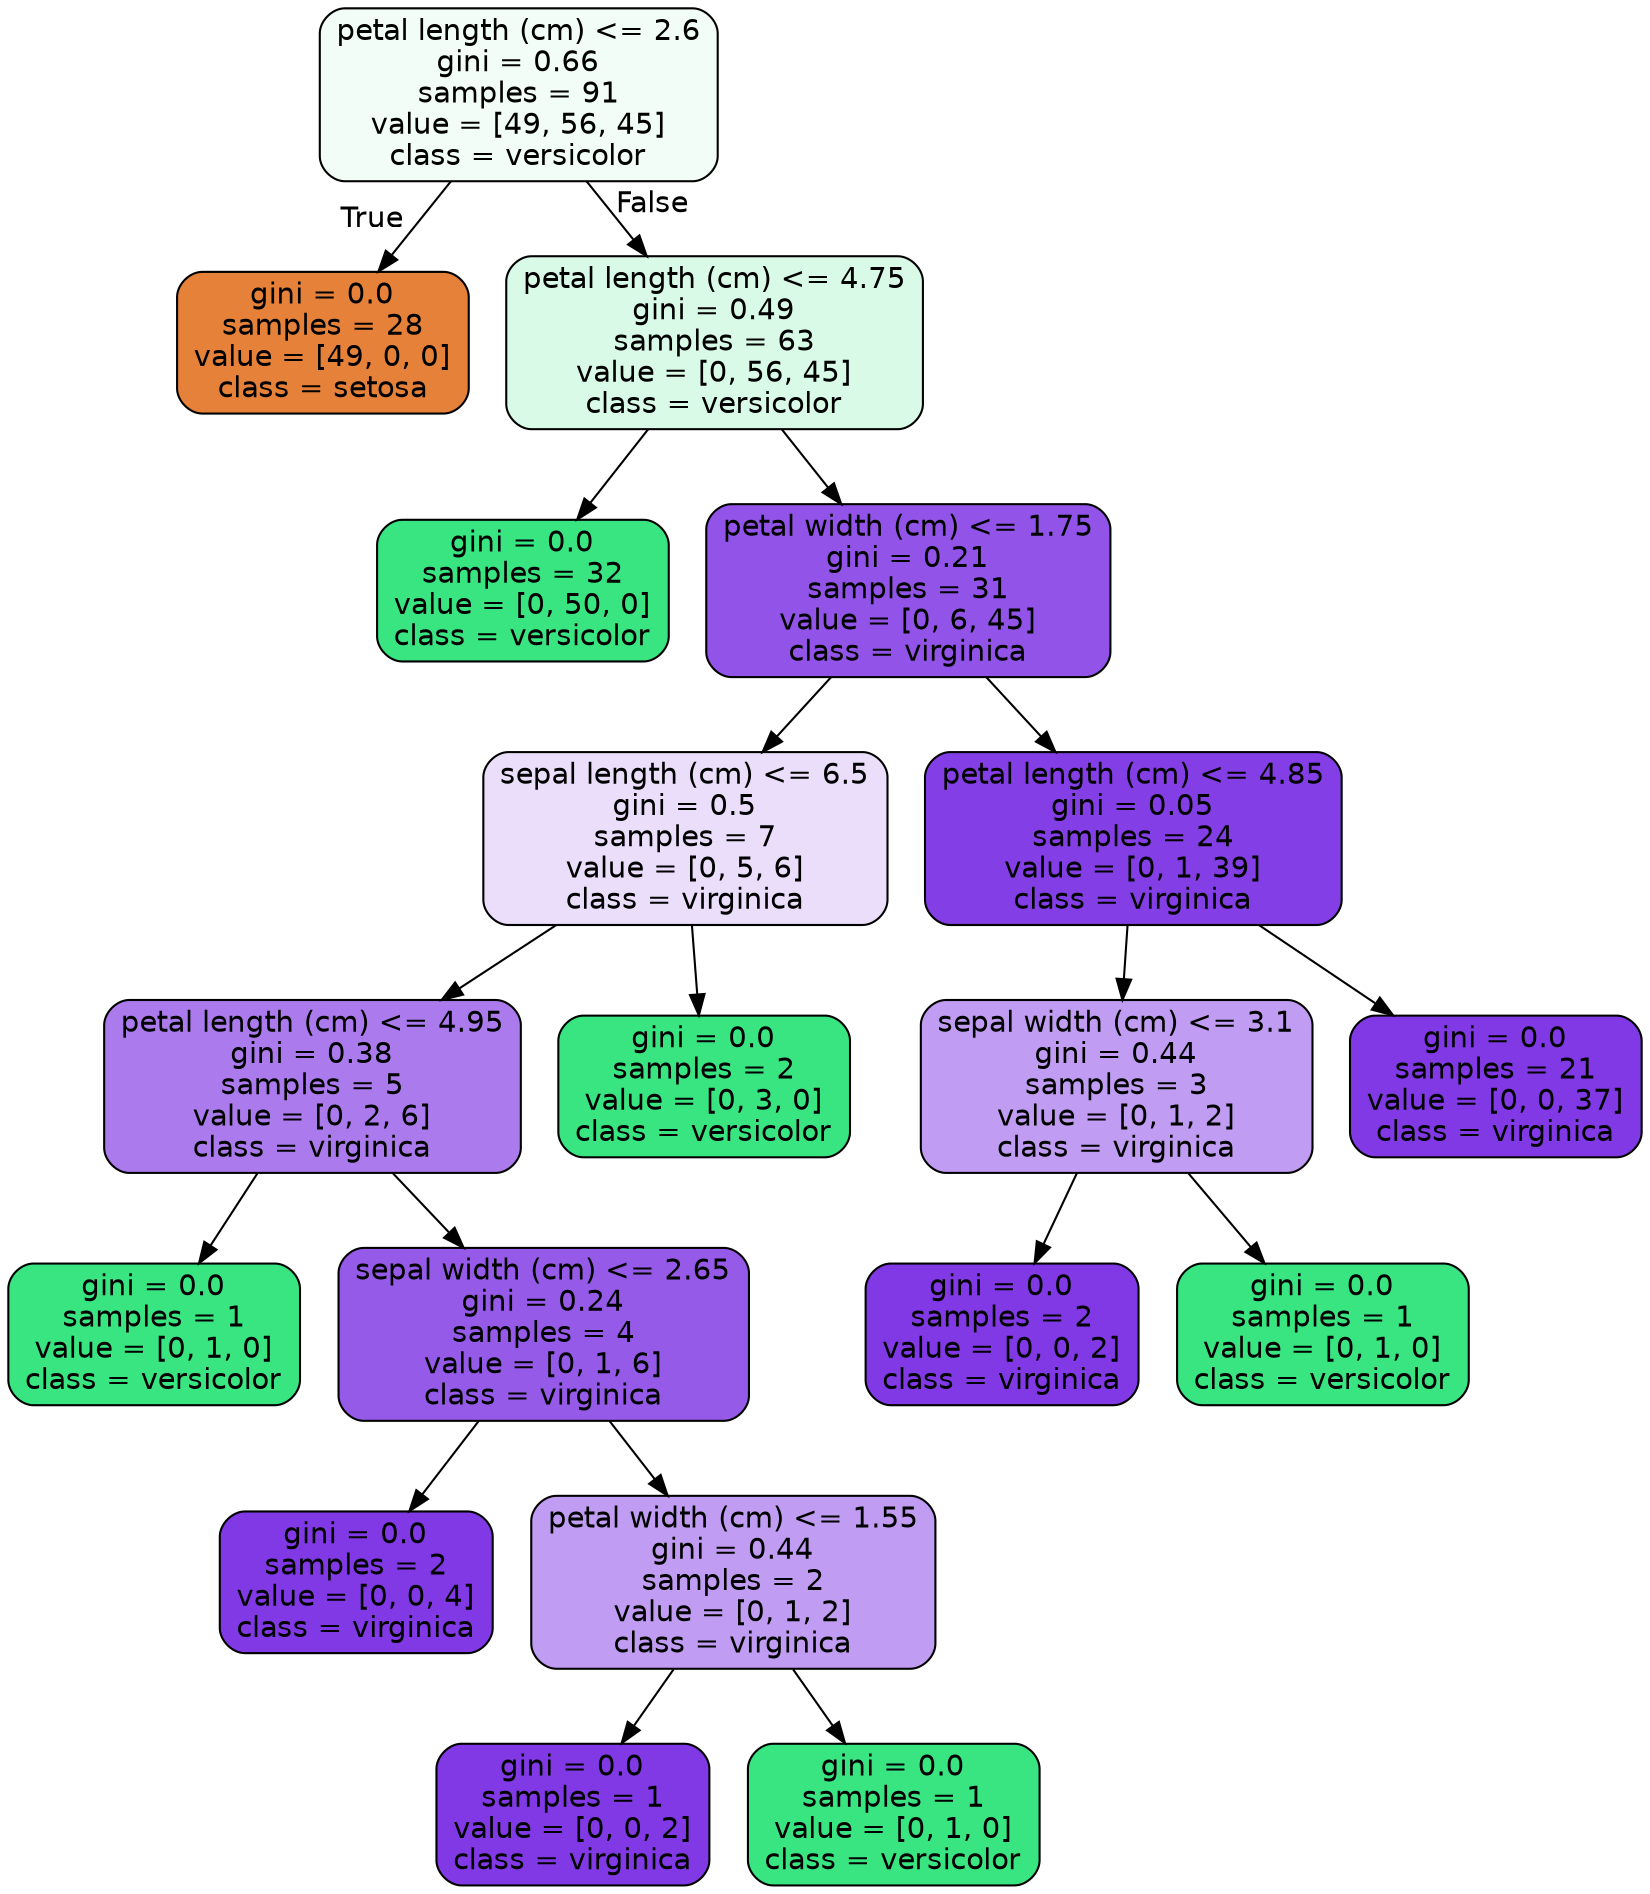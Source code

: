 digraph Tree {
node [shape=box, style="filled, rounded", color="black", fontname=helvetica] ;
edge [fontname=helvetica] ;
0 [label="petal length (cm) <= 2.6\ngini = 0.66\nsamples = 91\nvalue = [49, 56, 45]\nclass = versicolor", fillcolor="#f1fdf6"] ;
1 [label="gini = 0.0\nsamples = 28\nvalue = [49, 0, 0]\nclass = setosa", fillcolor="#e58139"] ;
0 -> 1 [labeldistance=2.5, labelangle=45, headlabel="True"] ;
2 [label="petal length (cm) <= 4.75\ngini = 0.49\nsamples = 63\nvalue = [0, 56, 45]\nclass = versicolor", fillcolor="#d8fae6"] ;
0 -> 2 [labeldistance=2.5, labelangle=-45, headlabel="False"] ;
3 [label="gini = 0.0\nsamples = 32\nvalue = [0, 50, 0]\nclass = versicolor", fillcolor="#39e581"] ;
2 -> 3 ;
4 [label="petal width (cm) <= 1.75\ngini = 0.21\nsamples = 31\nvalue = [0, 6, 45]\nclass = virginica", fillcolor="#9253e8"] ;
2 -> 4 ;
5 [label="sepal length (cm) <= 6.5\ngini = 0.5\nsamples = 7\nvalue = [0, 5, 6]\nclass = virginica", fillcolor="#eadefb"] ;
4 -> 5 ;
6 [label="petal length (cm) <= 4.95\ngini = 0.38\nsamples = 5\nvalue = [0, 2, 6]\nclass = virginica", fillcolor="#ab7bee"] ;
5 -> 6 ;
7 [label="gini = 0.0\nsamples = 1\nvalue = [0, 1, 0]\nclass = versicolor", fillcolor="#39e581"] ;
6 -> 7 ;
8 [label="sepal width (cm) <= 2.65\ngini = 0.24\nsamples = 4\nvalue = [0, 1, 6]\nclass = virginica", fillcolor="#965ae9"] ;
6 -> 8 ;
9 [label="gini = 0.0\nsamples = 2\nvalue = [0, 0, 4]\nclass = virginica", fillcolor="#8139e5"] ;
8 -> 9 ;
10 [label="petal width (cm) <= 1.55\ngini = 0.44\nsamples = 2\nvalue = [0, 1, 2]\nclass = virginica", fillcolor="#c09cf2"] ;
8 -> 10 ;
11 [label="gini = 0.0\nsamples = 1\nvalue = [0, 0, 2]\nclass = virginica", fillcolor="#8139e5"] ;
10 -> 11 ;
12 [label="gini = 0.0\nsamples = 1\nvalue = [0, 1, 0]\nclass = versicolor", fillcolor="#39e581"] ;
10 -> 12 ;
13 [label="gini = 0.0\nsamples = 2\nvalue = [0, 3, 0]\nclass = versicolor", fillcolor="#39e581"] ;
5 -> 13 ;
14 [label="petal length (cm) <= 4.85\ngini = 0.05\nsamples = 24\nvalue = [0, 1, 39]\nclass = virginica", fillcolor="#843ee6"] ;
4 -> 14 ;
15 [label="sepal width (cm) <= 3.1\ngini = 0.44\nsamples = 3\nvalue = [0, 1, 2]\nclass = virginica", fillcolor="#c09cf2"] ;
14 -> 15 ;
16 [label="gini = 0.0\nsamples = 2\nvalue = [0, 0, 2]\nclass = virginica", fillcolor="#8139e5"] ;
15 -> 16 ;
17 [label="gini = 0.0\nsamples = 1\nvalue = [0, 1, 0]\nclass = versicolor", fillcolor="#39e581"] ;
15 -> 17 ;
18 [label="gini = 0.0\nsamples = 21\nvalue = [0, 0, 37]\nclass = virginica", fillcolor="#8139e5"] ;
14 -> 18 ;
}